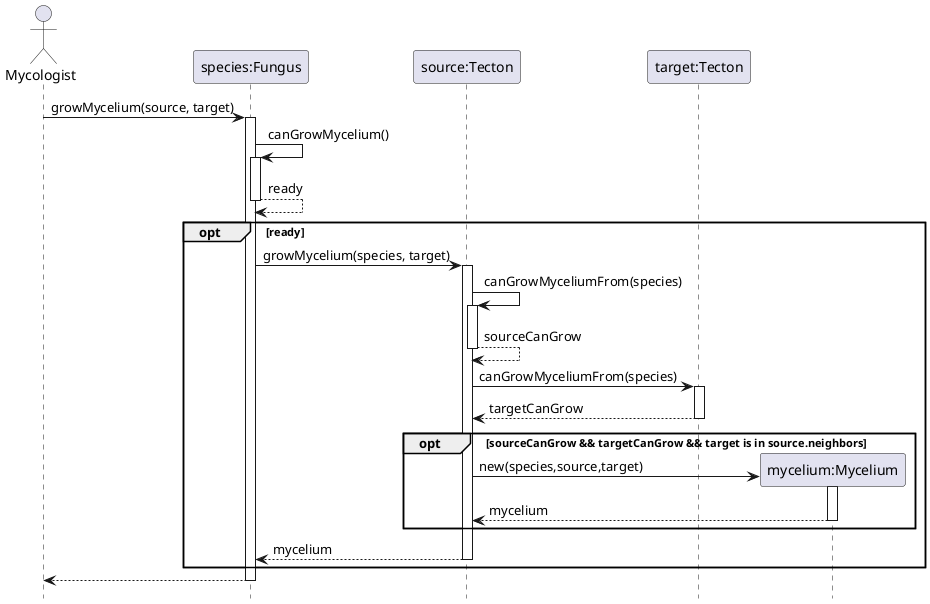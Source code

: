 @startuml Mycelium/mycelium-grow
hide footbox

actor Mycologist
participant "species:Fungus" as species
participant "source:Tecton" as source
participant "target:Tecton" as target
participant "mycelium:Mycelium" as mycelium

Mycologist -> species : growMycelium(source, target)
activate species

species -> species : canGrowMycelium()
activate species
return ready

opt ready
species -> source : growMycelium(species, target)
activate source
    source -> source : canGrowMyceliumFrom(species)
    activate source
    return sourceCanGrow
    source -> target : canGrowMyceliumFrom(species) 
    ' ^check in implementation: (gombatest or mycelium) and (mycelium species count < limit)
    activate target
    return targetCanGrow
    opt sourceCanGrow && targetCanGrow && target is in source.neighbors
        create mycelium
        source -> mycelium : new(species,source,target)
        activate mycelium
        return mycelium
    end
return mycelium
end
return



@enduml
